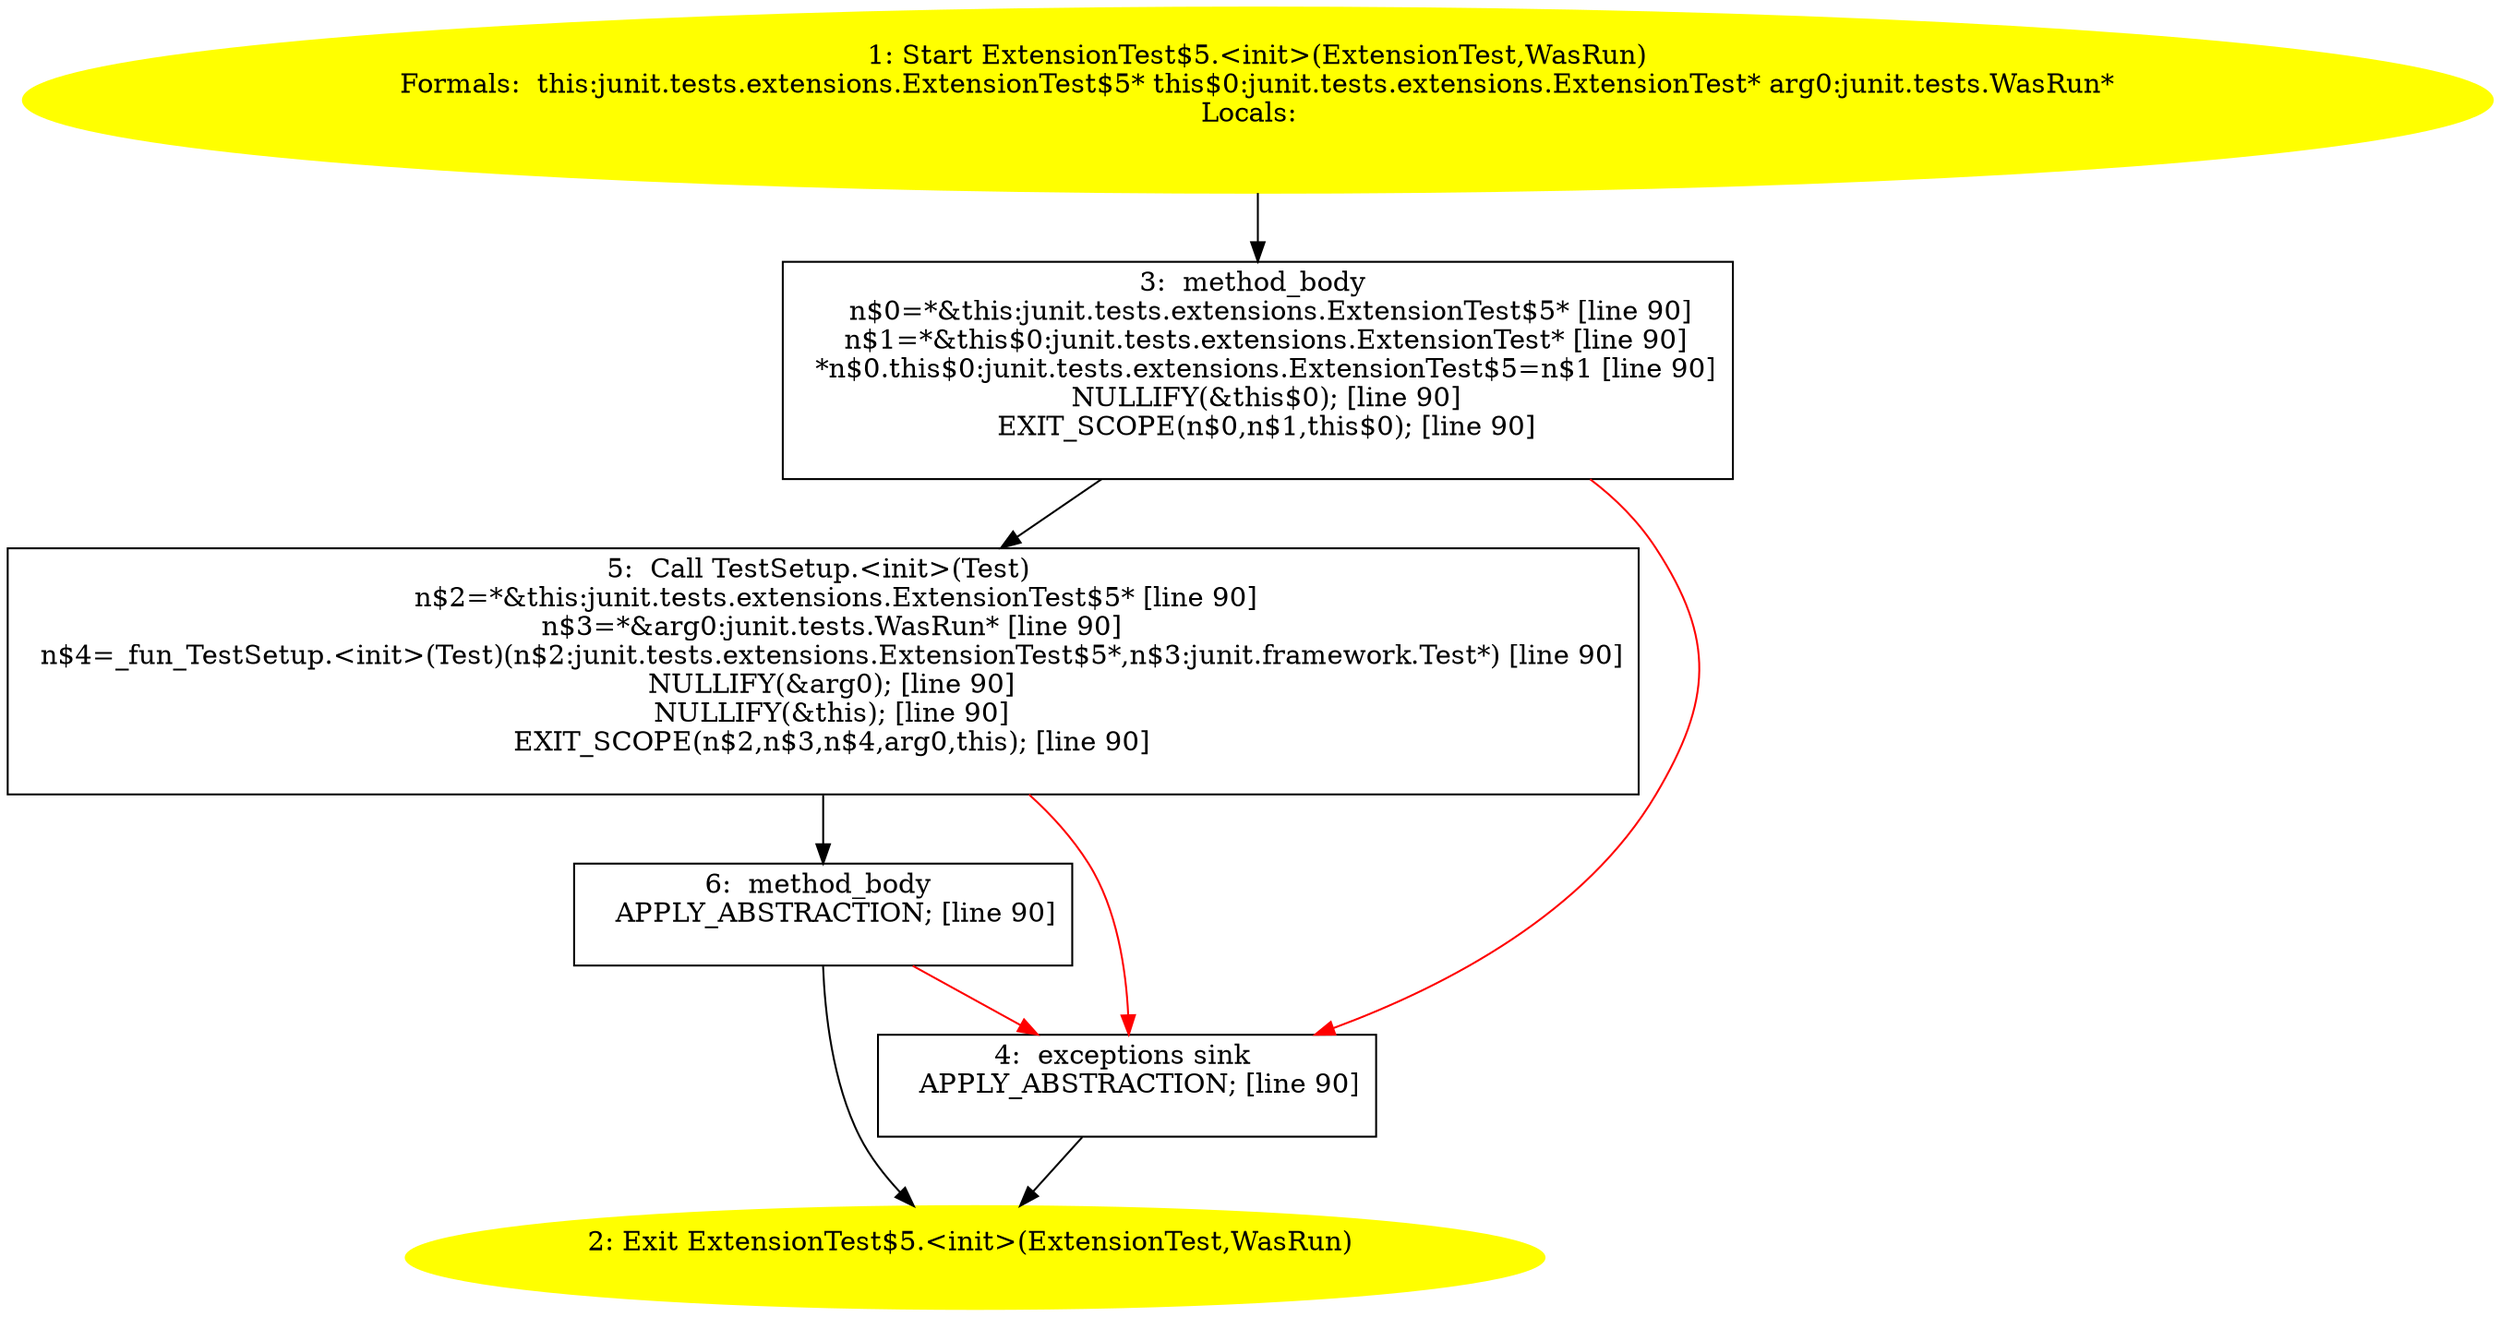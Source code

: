 /* @generated */
digraph cfg {
"junit.tests.extensions.ExtensionTest$5.<init>(junit.tests.extensions.ExtensionTest,junit.tests.WasRu.c478ccd30c22c1d4f6d84381342d6433_1" [label="1: Start ExtensionTest$5.<init>(ExtensionTest,WasRun)\nFormals:  this:junit.tests.extensions.ExtensionTest$5* this$0:junit.tests.extensions.ExtensionTest* arg0:junit.tests.WasRun*\nLocals:  \n  " color=yellow style=filled]
	

	 "junit.tests.extensions.ExtensionTest$5.<init>(junit.tests.extensions.ExtensionTest,junit.tests.WasRu.c478ccd30c22c1d4f6d84381342d6433_1" -> "junit.tests.extensions.ExtensionTest$5.<init>(junit.tests.extensions.ExtensionTest,junit.tests.WasRu.c478ccd30c22c1d4f6d84381342d6433_3" ;
"junit.tests.extensions.ExtensionTest$5.<init>(junit.tests.extensions.ExtensionTest,junit.tests.WasRu.c478ccd30c22c1d4f6d84381342d6433_2" [label="2: Exit ExtensionTest$5.<init>(ExtensionTest,WasRun) \n  " color=yellow style=filled]
	

"junit.tests.extensions.ExtensionTest$5.<init>(junit.tests.extensions.ExtensionTest,junit.tests.WasRu.c478ccd30c22c1d4f6d84381342d6433_3" [label="3:  method_body \n   n$0=*&this:junit.tests.extensions.ExtensionTest$5* [line 90]\n  n$1=*&this$0:junit.tests.extensions.ExtensionTest* [line 90]\n  *n$0.this$0:junit.tests.extensions.ExtensionTest$5=n$1 [line 90]\n  NULLIFY(&this$0); [line 90]\n  EXIT_SCOPE(n$0,n$1,this$0); [line 90]\n " shape="box"]
	

	 "junit.tests.extensions.ExtensionTest$5.<init>(junit.tests.extensions.ExtensionTest,junit.tests.WasRu.c478ccd30c22c1d4f6d84381342d6433_3" -> "junit.tests.extensions.ExtensionTest$5.<init>(junit.tests.extensions.ExtensionTest,junit.tests.WasRu.c478ccd30c22c1d4f6d84381342d6433_5" ;
	 "junit.tests.extensions.ExtensionTest$5.<init>(junit.tests.extensions.ExtensionTest,junit.tests.WasRu.c478ccd30c22c1d4f6d84381342d6433_3" -> "junit.tests.extensions.ExtensionTest$5.<init>(junit.tests.extensions.ExtensionTest,junit.tests.WasRu.c478ccd30c22c1d4f6d84381342d6433_4" [color="red" ];
"junit.tests.extensions.ExtensionTest$5.<init>(junit.tests.extensions.ExtensionTest,junit.tests.WasRu.c478ccd30c22c1d4f6d84381342d6433_4" [label="4:  exceptions sink \n   APPLY_ABSTRACTION; [line 90]\n " shape="box"]
	

	 "junit.tests.extensions.ExtensionTest$5.<init>(junit.tests.extensions.ExtensionTest,junit.tests.WasRu.c478ccd30c22c1d4f6d84381342d6433_4" -> "junit.tests.extensions.ExtensionTest$5.<init>(junit.tests.extensions.ExtensionTest,junit.tests.WasRu.c478ccd30c22c1d4f6d84381342d6433_2" ;
"junit.tests.extensions.ExtensionTest$5.<init>(junit.tests.extensions.ExtensionTest,junit.tests.WasRu.c478ccd30c22c1d4f6d84381342d6433_5" [label="5:  Call TestSetup.<init>(Test) \n   n$2=*&this:junit.tests.extensions.ExtensionTest$5* [line 90]\n  n$3=*&arg0:junit.tests.WasRun* [line 90]\n  n$4=_fun_TestSetup.<init>(Test)(n$2:junit.tests.extensions.ExtensionTest$5*,n$3:junit.framework.Test*) [line 90]\n  NULLIFY(&arg0); [line 90]\n  NULLIFY(&this); [line 90]\n  EXIT_SCOPE(n$2,n$3,n$4,arg0,this); [line 90]\n " shape="box"]
	

	 "junit.tests.extensions.ExtensionTest$5.<init>(junit.tests.extensions.ExtensionTest,junit.tests.WasRu.c478ccd30c22c1d4f6d84381342d6433_5" -> "junit.tests.extensions.ExtensionTest$5.<init>(junit.tests.extensions.ExtensionTest,junit.tests.WasRu.c478ccd30c22c1d4f6d84381342d6433_6" ;
	 "junit.tests.extensions.ExtensionTest$5.<init>(junit.tests.extensions.ExtensionTest,junit.tests.WasRu.c478ccd30c22c1d4f6d84381342d6433_5" -> "junit.tests.extensions.ExtensionTest$5.<init>(junit.tests.extensions.ExtensionTest,junit.tests.WasRu.c478ccd30c22c1d4f6d84381342d6433_4" [color="red" ];
"junit.tests.extensions.ExtensionTest$5.<init>(junit.tests.extensions.ExtensionTest,junit.tests.WasRu.c478ccd30c22c1d4f6d84381342d6433_6" [label="6:  method_body \n   APPLY_ABSTRACTION; [line 90]\n " shape="box"]
	

	 "junit.tests.extensions.ExtensionTest$5.<init>(junit.tests.extensions.ExtensionTest,junit.tests.WasRu.c478ccd30c22c1d4f6d84381342d6433_6" -> "junit.tests.extensions.ExtensionTest$5.<init>(junit.tests.extensions.ExtensionTest,junit.tests.WasRu.c478ccd30c22c1d4f6d84381342d6433_2" ;
	 "junit.tests.extensions.ExtensionTest$5.<init>(junit.tests.extensions.ExtensionTest,junit.tests.WasRu.c478ccd30c22c1d4f6d84381342d6433_6" -> "junit.tests.extensions.ExtensionTest$5.<init>(junit.tests.extensions.ExtensionTest,junit.tests.WasRu.c478ccd30c22c1d4f6d84381342d6433_4" [color="red" ];
}
